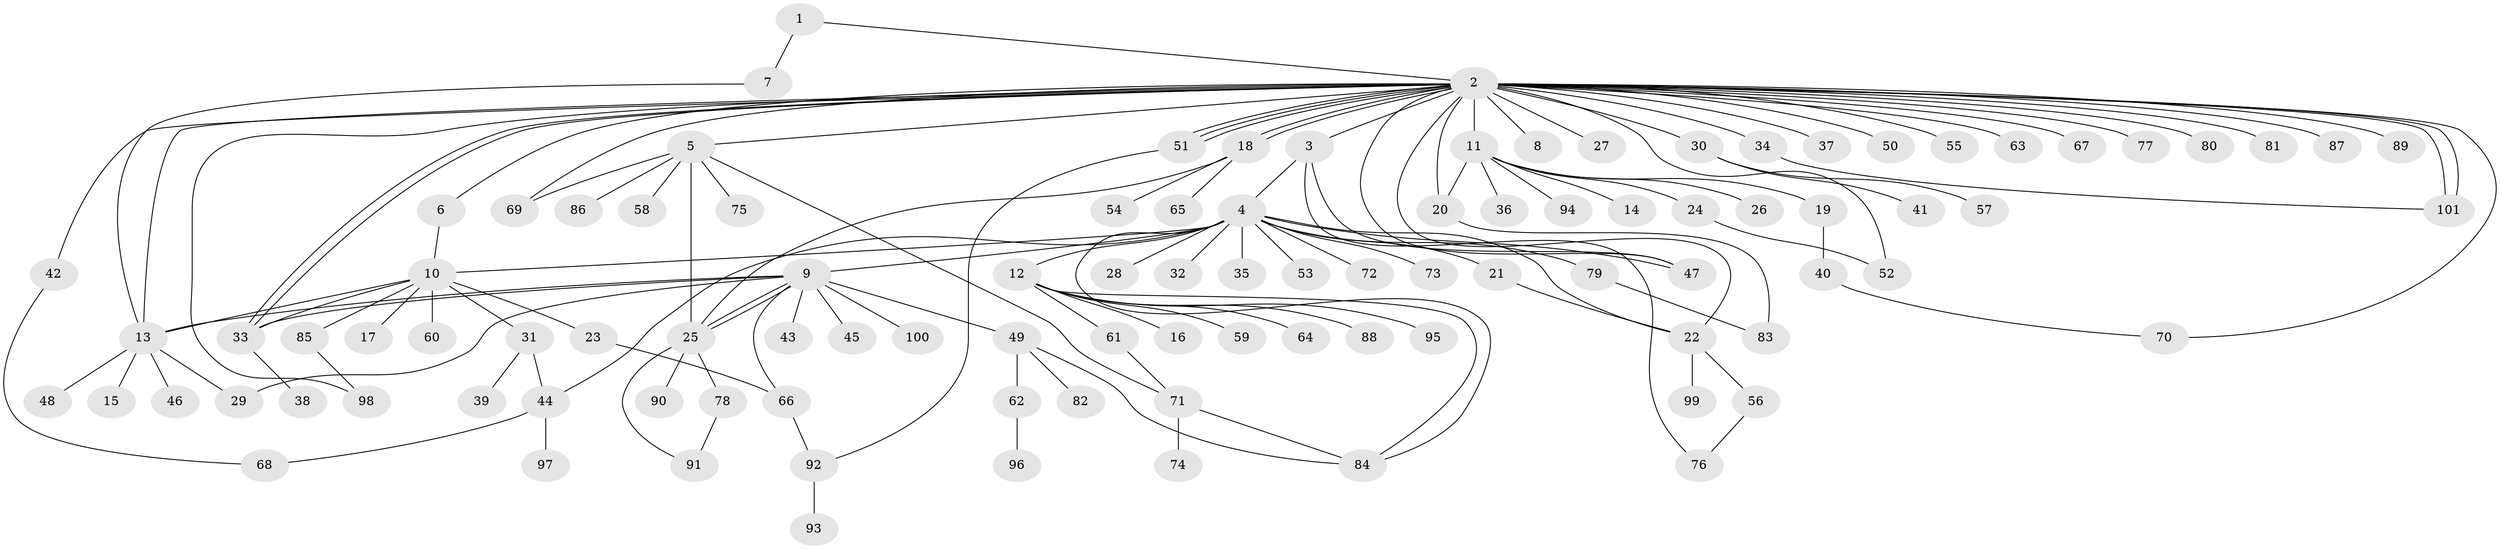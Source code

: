 // Generated by graph-tools (version 1.1) at 2025/48/03/09/25 04:48:48]
// undirected, 101 vertices, 136 edges
graph export_dot {
graph [start="1"]
  node [color=gray90,style=filled];
  1;
  2;
  3;
  4;
  5;
  6;
  7;
  8;
  9;
  10;
  11;
  12;
  13;
  14;
  15;
  16;
  17;
  18;
  19;
  20;
  21;
  22;
  23;
  24;
  25;
  26;
  27;
  28;
  29;
  30;
  31;
  32;
  33;
  34;
  35;
  36;
  37;
  38;
  39;
  40;
  41;
  42;
  43;
  44;
  45;
  46;
  47;
  48;
  49;
  50;
  51;
  52;
  53;
  54;
  55;
  56;
  57;
  58;
  59;
  60;
  61;
  62;
  63;
  64;
  65;
  66;
  67;
  68;
  69;
  70;
  71;
  72;
  73;
  74;
  75;
  76;
  77;
  78;
  79;
  80;
  81;
  82;
  83;
  84;
  85;
  86;
  87;
  88;
  89;
  90;
  91;
  92;
  93;
  94;
  95;
  96;
  97;
  98;
  99;
  100;
  101;
  1 -- 2;
  1 -- 7;
  2 -- 3;
  2 -- 5;
  2 -- 6;
  2 -- 8;
  2 -- 11;
  2 -- 13;
  2 -- 18;
  2 -- 18;
  2 -- 20;
  2 -- 22;
  2 -- 27;
  2 -- 30;
  2 -- 33;
  2 -- 33;
  2 -- 34;
  2 -- 37;
  2 -- 42;
  2 -- 47;
  2 -- 50;
  2 -- 51;
  2 -- 51;
  2 -- 51;
  2 -- 52;
  2 -- 55;
  2 -- 63;
  2 -- 67;
  2 -- 69;
  2 -- 70;
  2 -- 77;
  2 -- 80;
  2 -- 81;
  2 -- 87;
  2 -- 89;
  2 -- 98;
  2 -- 101;
  2 -- 101;
  3 -- 4;
  3 -- 47;
  3 -- 76;
  4 -- 9;
  4 -- 10;
  4 -- 12;
  4 -- 21;
  4 -- 22;
  4 -- 28;
  4 -- 32;
  4 -- 35;
  4 -- 44;
  4 -- 47;
  4 -- 53;
  4 -- 72;
  4 -- 73;
  4 -- 79;
  4 -- 84;
  5 -- 25;
  5 -- 58;
  5 -- 69;
  5 -- 71;
  5 -- 75;
  5 -- 86;
  6 -- 10;
  7 -- 13;
  9 -- 13;
  9 -- 25;
  9 -- 25;
  9 -- 29;
  9 -- 33;
  9 -- 43;
  9 -- 45;
  9 -- 49;
  9 -- 66;
  9 -- 100;
  10 -- 13;
  10 -- 17;
  10 -- 23;
  10 -- 31;
  10 -- 33;
  10 -- 60;
  10 -- 85;
  11 -- 14;
  11 -- 19;
  11 -- 20;
  11 -- 24;
  11 -- 26;
  11 -- 36;
  11 -- 94;
  12 -- 16;
  12 -- 59;
  12 -- 61;
  12 -- 64;
  12 -- 84;
  12 -- 88;
  12 -- 95;
  13 -- 15;
  13 -- 29;
  13 -- 46;
  13 -- 48;
  18 -- 25;
  18 -- 54;
  18 -- 65;
  19 -- 40;
  20 -- 83;
  21 -- 22;
  22 -- 56;
  22 -- 99;
  23 -- 66;
  24 -- 52;
  25 -- 78;
  25 -- 90;
  25 -- 91;
  30 -- 41;
  30 -- 57;
  31 -- 39;
  31 -- 44;
  33 -- 38;
  34 -- 101;
  40 -- 70;
  42 -- 68;
  44 -- 68;
  44 -- 97;
  49 -- 62;
  49 -- 82;
  49 -- 84;
  51 -- 92;
  56 -- 76;
  61 -- 71;
  62 -- 96;
  66 -- 92;
  71 -- 74;
  71 -- 84;
  78 -- 91;
  79 -- 83;
  85 -- 98;
  92 -- 93;
}
